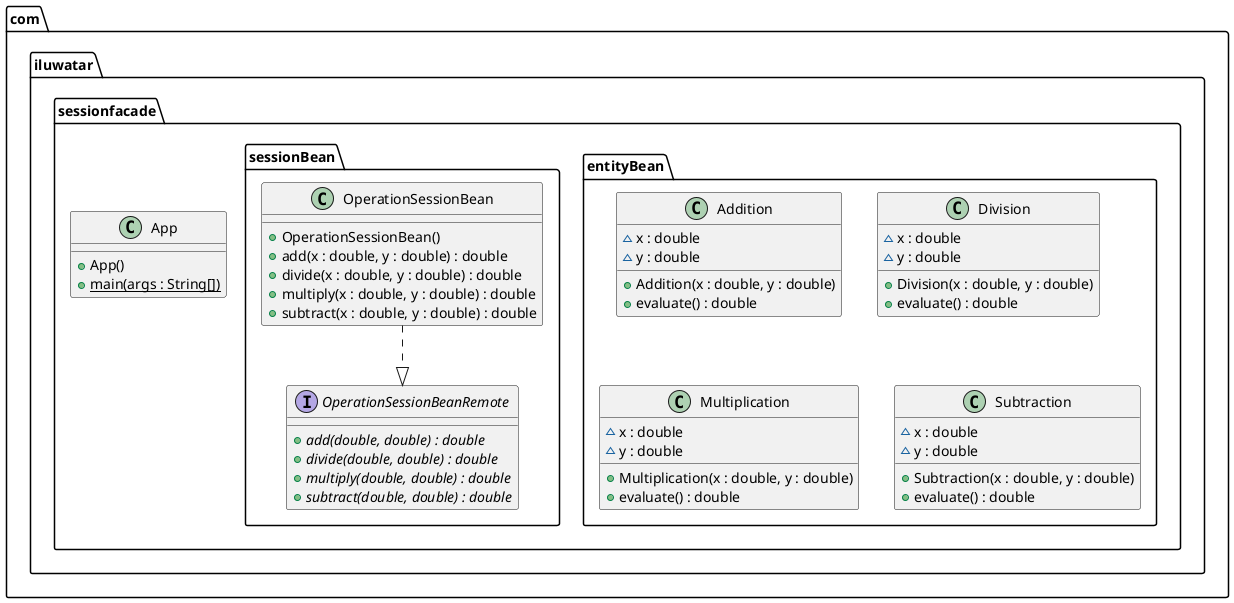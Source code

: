 @startuml
package com.iluwatar.sessionfacade.entityBean {
  class Addition {
    ~ x : double
    ~ y : double
    + Addition(x : double, y : double)
    + evaluate() : double
  }
  class Division {
    ~ x : double
    ~ y : double
    + Division(x : double, y : double)
    + evaluate() : double
  }
  class Multiplication {
    ~ x : double
    ~ y : double
    + Multiplication(x : double, y : double)
    + evaluate() : double
  }
  class Subtraction {
    ~ x : double
    ~ y : double
    + Subtraction(x : double, y : double)
    + evaluate() : double
  }
}
package com.iluwatar.sessionfacade {
  class App {
    + App()
    + main(args : String[]) {static}
  }
}
package com.iluwatar.sessionfacade.sessionBean {
  class OperationSessionBean {
    + OperationSessionBean()
    + add(x : double, y : double) : double
    + divide(x : double, y : double) : double
    + multiply(x : double, y : double) : double
    + subtract(x : double, y : double) : double
  }
  interface OperationSessionBeanRemote {
    + add(double, double) : double {abstract}
    + divide(double, double) : double {abstract}
    + multiply(double, double) : double {abstract}
    + subtract(double, double) : double {abstract}
  }
}
OperationSessionBean ..|> OperationSessionBeanRemote 
@enduml